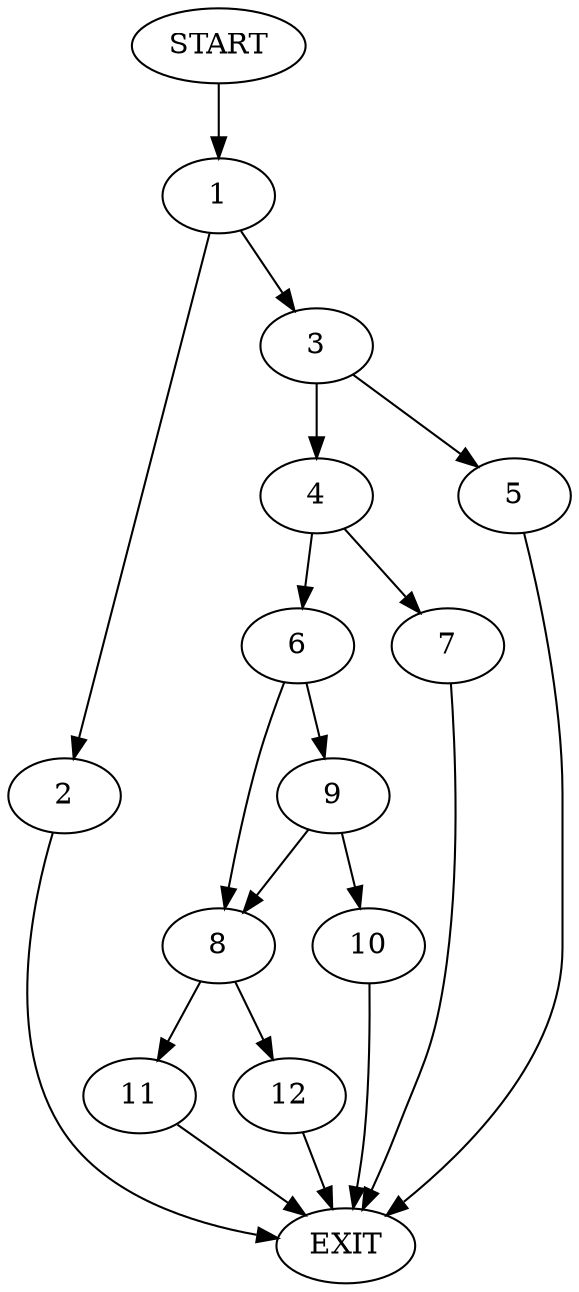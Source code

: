 digraph {
0 [label="START"]
13 [label="EXIT"]
0 -> 1
1 -> 2
1 -> 3
2 -> 13
3 -> 4
3 -> 5
4 -> 6
4 -> 7
5 -> 13
6 -> 8
6 -> 9
7 -> 13
9 -> 8
9 -> 10
8 -> 11
8 -> 12
10 -> 13
11 -> 13
12 -> 13
}
